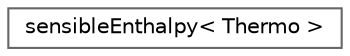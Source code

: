 digraph "Graphical Class Hierarchy"
{
 // LATEX_PDF_SIZE
  bgcolor="transparent";
  edge [fontname=Helvetica,fontsize=10,labelfontname=Helvetica,labelfontsize=10];
  node [fontname=Helvetica,fontsize=10,shape=box,height=0.2,width=0.4];
  rankdir="LR";
  Node0 [id="Node000000",label="sensibleEnthalpy\< Thermo \>",height=0.2,width=0.4,color="grey40", fillcolor="white", style="filled",URL="$classFoam_1_1sensibleEnthalpy.html",tooltip="Thermodynamics mapping class to expose the sensible enthalpy functions."];
}
